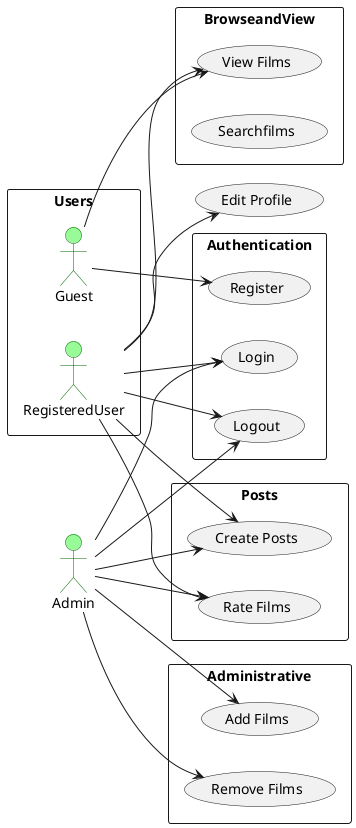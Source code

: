 @startuml
left to right direction
skinparam packageStyle rect
skinparam actor {
    BackgroundColor PaleGreen
    BorderColor DarkGreen
}

package Users{

actor RegisteredUser as U
actor Guest as G

}

actor Admin as A



package Posts {
  A --> (Create Posts)
  U --> (Create Posts)
  U --> (Rate Films)
  A --> (Rate Films)

}
package Administrative{
  A --> (Add Films)
  A --> (Remove Films)

}

package BrowseandView{
U --> (View Films)
G --> (View Films)
(Searchfilms) as SF

}


U --> (Edit Profile)


package Authentication{
U --> (Login)
U --> (Logout)
A --> (Login)
A --> (Logout)
G --> (Register)
}




@enduml

